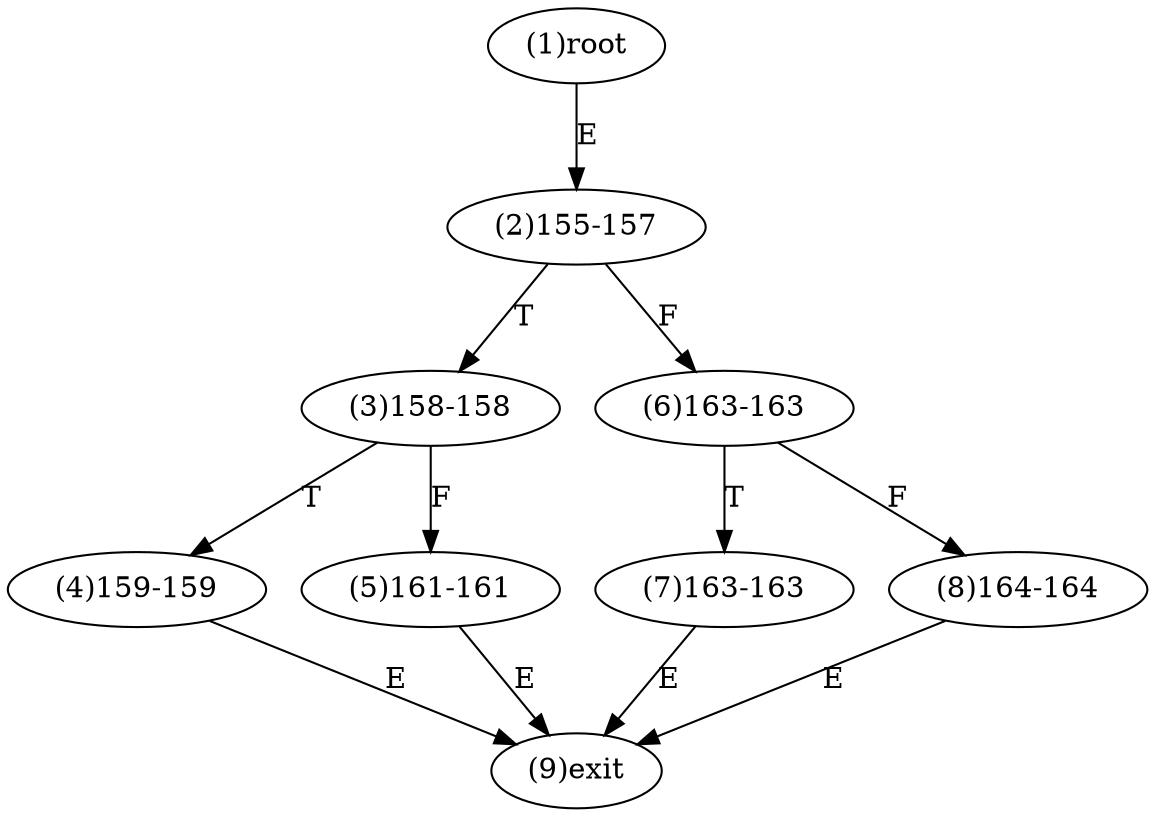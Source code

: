 digraph "" { 
1[ label="(1)root"];
2[ label="(2)155-157"];
3[ label="(3)158-158"];
4[ label="(4)159-159"];
5[ label="(5)161-161"];
6[ label="(6)163-163"];
7[ label="(7)163-163"];
8[ label="(8)164-164"];
9[ label="(9)exit"];
1->2[ label="E"];
2->6[ label="F"];
2->3[ label="T"];
3->5[ label="F"];
3->4[ label="T"];
4->9[ label="E"];
5->9[ label="E"];
6->8[ label="F"];
6->7[ label="T"];
7->9[ label="E"];
8->9[ label="E"];
}